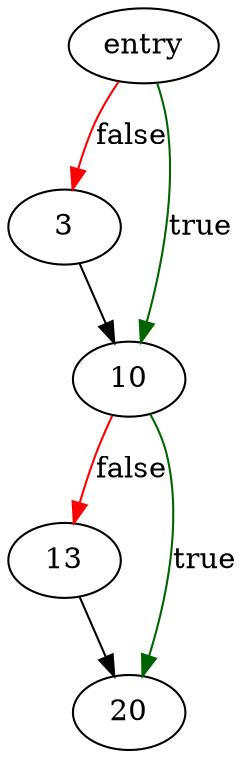 digraph "free_spareline" {
	// Node definitions.
	0 [label=entry];
	3;
	10;
	13;
	20;

	// Edge definitions.
	0 -> 3 [
		color=red
		label=false
	];
	0 -> 10 [
		color=darkgreen
		label=true
	];
	3 -> 10;
	10 -> 13 [
		color=red
		label=false
	];
	10 -> 20 [
		color=darkgreen
		label=true
	];
	13 -> 20;
}